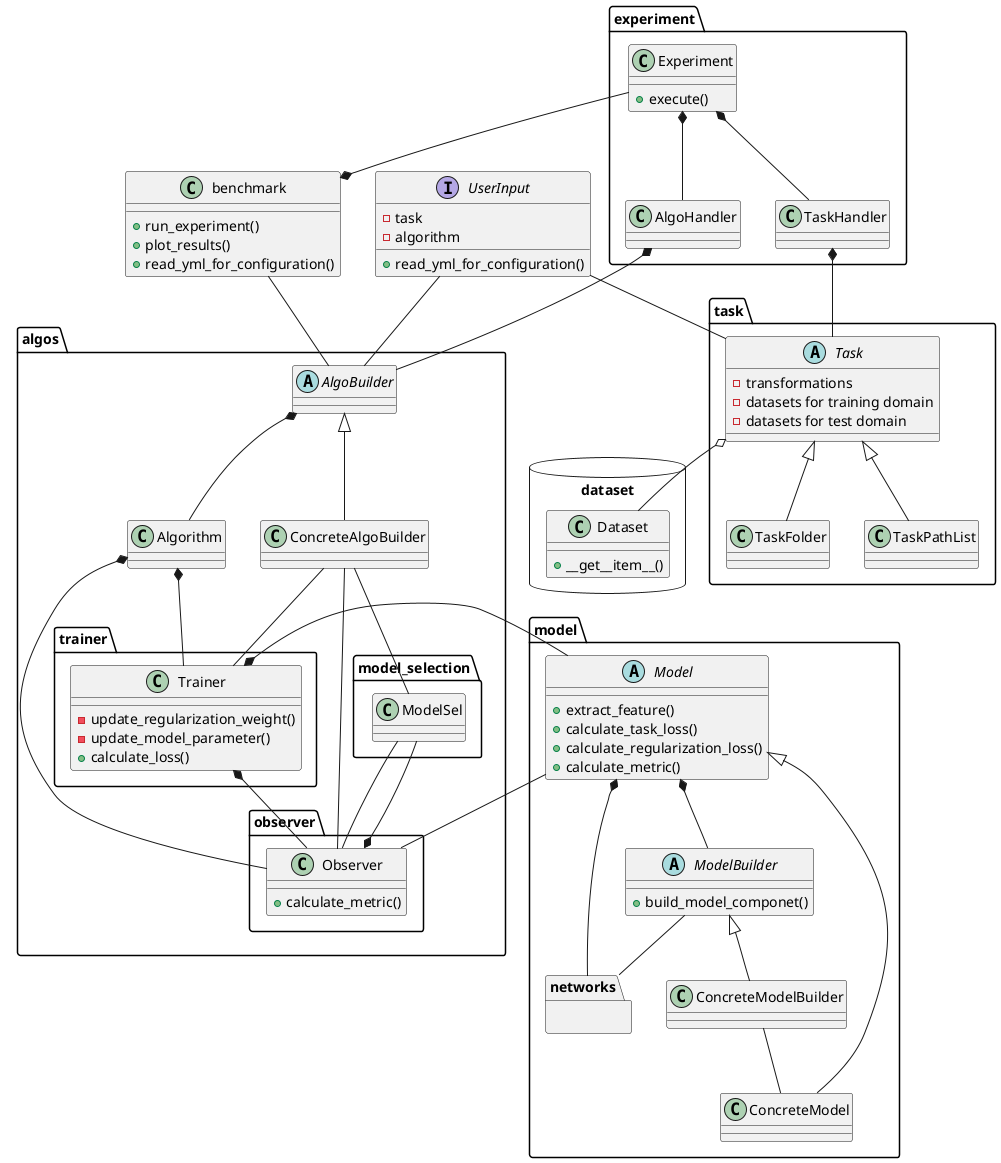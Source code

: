 @startuml
' 
' *--  composition
' <|-- extension
' o-- aggregation
' --  association (1 to n or 1 to 1 or n to 1)
' ..>
'Dependency is a weaker form of bond which indicates that one class depends on 
'another because it uses it at some point in time. One class depends on 
'another if the independent class is a parameter variable or local variable of 
'a method of the dependent class. This is different from an association, where 
'an attribute of the dependent class is an instance of the independent class. 
'Sometimes the relationship between two classes is very weak. They are not 
'implemented with member variables at all. Rather they might be implemented as 
'member function arguments.
package task {
  abstract class Task {
    - transformations
    - datasets for training domain
    - datasets for test domain
  }
  Task <|-- TaskFolder
  Task <|-- TaskPathList
}

package algos {
  abstract class AlgoBuilder {}
  class Algorithm{}
  class ConcreteAlgoBuilder {}
  package trainer {
    class Trainer {
    - update_regularization_weight()
    - update_model_parameter()
    + calculate_loss()
    }
  }
  package observer {
    class Observer {
    + calculate_metric()
    }
  }
  package model_selection {
    class ModelSel {}
  }
} 

package dataset <<DataBase>>{
  class Dataset {
    +__get__item__()
  }
}

package model{
  abstract class Model {
  + extract_feature()
  + calculate_task_loss()
  + calculate_regularization_loss()
  + calculate_metric()
  }
  abstract class ModelBuilder {
  +build_model_componet()
  }
  class ConcreteModel {}
  class ConcreteModelBuilder {}
  package networks {}
}


  package experiment {
    class Experiment {
    + execute()
    }
    class TaskHandler{}
    class AlgoHandler{}
  }


interface UserInput{
- task
- algorithm
+ read_yml_for_configuration()
}

class benchmark{
 + run_experiment()
 + plot_results()
 + read_yml_for_configuration()
}



UserInput -- Task
ModelBuilder <|-- ConcreteModelBuilder
UserInput -- AlgoBuilder
benchmark -- AlgoBuilder
Experiment --* benchmark
Trainer *-- Observer
Trainer *-- Model
Task o-- Dataset
Model <|-- ConcreteModel
AlgoBuilder <|-- ConcreteAlgoBuilder
Model *-- ModelBuilder
Model *-- networks
AlgoHandler *-- AlgoBuilder
Experiment *-- TaskHandler
Experiment *-- AlgoHandler
TaskHandler *-- Task
ModelBuilder -- networks
ConcreteAlgoBuilder -- Trainer
ConcreteAlgoBuilder -- Observer
ConcreteAlgoBuilder -- ModelSel

AlgoBuilder *-- Algorithm
Algorithm *-- Trainer
Algorithm *-- Observer
Observer *-- ModelSel

Model -- Observer
ModelSel -- Observer
ConcreteModelBuilder -- ConcreteModel
@enduml
